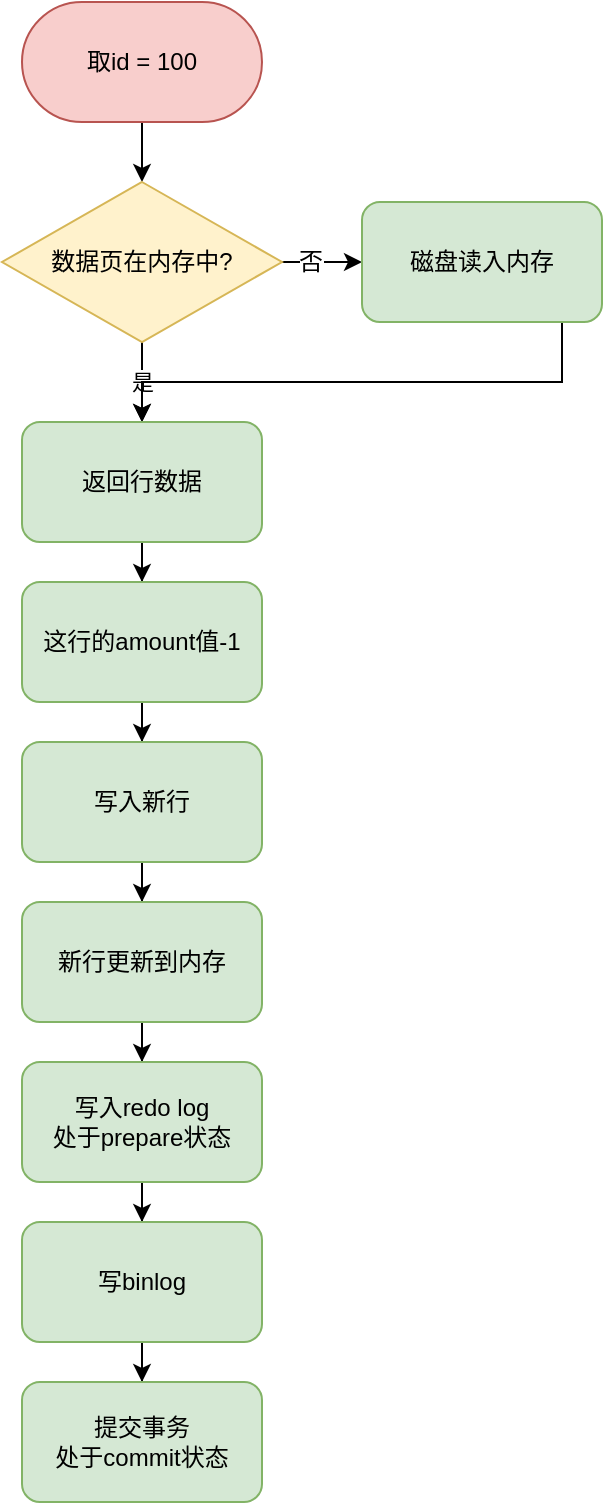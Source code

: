 <mxfile version="12.4.8" type="device"><diagram id="zceOJb0igz_Tq8JJAaGo" name="Page-1"><mxGraphModel dx="1426" dy="794" grid="1" gridSize="10" guides="1" tooltips="1" connect="1" arrows="1" fold="1" page="1" pageScale="1" pageWidth="827" pageHeight="1169" math="0" shadow="0"><root><mxCell id="0"/><mxCell id="1" parent="0"/><mxCell id="rJss_QSjJiRPuLh9a0M3-4" value="" style="edgeStyle=orthogonalEdgeStyle;rounded=0;orthogonalLoop=1;jettySize=auto;html=1;entryX=0.5;entryY=0;entryDx=0;entryDy=0;" parent="1" source="rJss_QSjJiRPuLh9a0M3-2" target="rJss_QSjJiRPuLh9a0M3-5" edge="1"><mxGeometry relative="1" as="geometry"><mxPoint x="260" y="230" as="targetPoint"/></mxGeometry></mxCell><mxCell id="rJss_QSjJiRPuLh9a0M3-2" value="取id = 100" style="rounded=1;whiteSpace=wrap;html=1;arcSize=50;fillColor=#f8cecc;strokeColor=#b85450;" parent="1" vertex="1"><mxGeometry x="200" y="90" width="120" height="60" as="geometry"/></mxCell><mxCell id="rJss_QSjJiRPuLh9a0M3-7" value="" style="edgeStyle=orthogonalEdgeStyle;rounded=0;orthogonalLoop=1;jettySize=auto;html=1;" parent="1" source="rJss_QSjJiRPuLh9a0M3-5" target="rJss_QSjJiRPuLh9a0M3-9" edge="1"><mxGeometry relative="1" as="geometry"><mxPoint x="410" y="240" as="targetPoint"/></mxGeometry></mxCell><mxCell id="rJss_QSjJiRPuLh9a0M3-8" value="否" style="text;html=1;align=center;verticalAlign=middle;resizable=0;points=[];labelBackgroundColor=#ffffff;" parent="rJss_QSjJiRPuLh9a0M3-7" vertex="1" connectable="0"><mxGeometry x="-0.325" relative="1" as="geometry"><mxPoint as="offset"/></mxGeometry></mxCell><mxCell id="rJss_QSjJiRPuLh9a0M3-11" value="是" style="edgeStyle=orthogonalEdgeStyle;rounded=0;orthogonalLoop=1;jettySize=auto;html=1;" parent="1" source="rJss_QSjJiRPuLh9a0M3-5" target="rJss_QSjJiRPuLh9a0M3-12" edge="1"><mxGeometry relative="1" as="geometry"><mxPoint x="260" y="360" as="targetPoint"/></mxGeometry></mxCell><mxCell id="rJss_QSjJiRPuLh9a0M3-5" value="数据页在内存中?" style="rhombus;whiteSpace=wrap;html=1;fillColor=#fff2cc;strokeColor=#d6b656;" parent="1" vertex="1"><mxGeometry x="190" y="180" width="140" height="80" as="geometry"/></mxCell><mxCell id="rJss_QSjJiRPuLh9a0M3-13" style="edgeStyle=orthogonalEdgeStyle;rounded=0;orthogonalLoop=1;jettySize=auto;html=1;entryX=0.5;entryY=0;entryDx=0;entryDy=0;" parent="1" source="rJss_QSjJiRPuLh9a0M3-9" target="rJss_QSjJiRPuLh9a0M3-12" edge="1"><mxGeometry relative="1" as="geometry"><Array as="points"><mxPoint x="470" y="280"/><mxPoint x="260" y="280"/></Array></mxGeometry></mxCell><mxCell id="rJss_QSjJiRPuLh9a0M3-9" value="磁盘读入内存" style="rounded=1;whiteSpace=wrap;html=1;fillColor=#d5e8d4;strokeColor=#82b366;" parent="1" vertex="1"><mxGeometry x="370" y="190" width="120" height="60" as="geometry"/></mxCell><mxCell id="rJss_QSjJiRPuLh9a0M3-15" value="" style="edgeStyle=orthogonalEdgeStyle;rounded=0;orthogonalLoop=1;jettySize=auto;html=1;" parent="1" source="rJss_QSjJiRPuLh9a0M3-12" target="rJss_QSjJiRPuLh9a0M3-14" edge="1"><mxGeometry relative="1" as="geometry"/></mxCell><mxCell id="rJss_QSjJiRPuLh9a0M3-12" value="返回行数据" style="rounded=1;whiteSpace=wrap;html=1;fillColor=#d5e8d4;strokeColor=#82b366;" parent="1" vertex="1"><mxGeometry x="200" y="300" width="120" height="60" as="geometry"/></mxCell><mxCell id="rJss_QSjJiRPuLh9a0M3-17" value="" style="edgeStyle=orthogonalEdgeStyle;rounded=0;orthogonalLoop=1;jettySize=auto;html=1;" parent="1" source="rJss_QSjJiRPuLh9a0M3-14" target="rJss_QSjJiRPuLh9a0M3-16" edge="1"><mxGeometry relative="1" as="geometry"/></mxCell><mxCell id="rJss_QSjJiRPuLh9a0M3-14" value="这行的amount值-1" style="rounded=1;whiteSpace=wrap;html=1;fillColor=#d5e8d4;strokeColor=#82b366;" parent="1" vertex="1"><mxGeometry x="200" y="380" width="120" height="60" as="geometry"/></mxCell><mxCell id="rJss_QSjJiRPuLh9a0M3-19" value="" style="edgeStyle=orthogonalEdgeStyle;rounded=0;orthogonalLoop=1;jettySize=auto;html=1;" parent="1" source="rJss_QSjJiRPuLh9a0M3-16" target="rJss_QSjJiRPuLh9a0M3-18" edge="1"><mxGeometry relative="1" as="geometry"/></mxCell><mxCell id="rJss_QSjJiRPuLh9a0M3-16" value="写入新行" style="rounded=1;whiteSpace=wrap;html=1;fillColor=#d5e8d4;strokeColor=#82b366;" parent="1" vertex="1"><mxGeometry x="200" y="460" width="120" height="60" as="geometry"/></mxCell><mxCell id="rJss_QSjJiRPuLh9a0M3-21" value="" style="edgeStyle=orthogonalEdgeStyle;rounded=0;orthogonalLoop=1;jettySize=auto;html=1;" parent="1" source="rJss_QSjJiRPuLh9a0M3-18" target="rJss_QSjJiRPuLh9a0M3-20" edge="1"><mxGeometry relative="1" as="geometry"/></mxCell><mxCell id="rJss_QSjJiRPuLh9a0M3-18" value="新行更新到内存" style="rounded=1;whiteSpace=wrap;html=1;fillColor=#d5e8d4;strokeColor=#82b366;" parent="1" vertex="1"><mxGeometry x="200" y="540" width="120" height="60" as="geometry"/></mxCell><mxCell id="rJss_QSjJiRPuLh9a0M3-23" value="" style="edgeStyle=orthogonalEdgeStyle;rounded=0;orthogonalLoop=1;jettySize=auto;html=1;" parent="1" source="rJss_QSjJiRPuLh9a0M3-20" target="rJss_QSjJiRPuLh9a0M3-22" edge="1"><mxGeometry relative="1" as="geometry"/></mxCell><mxCell id="rJss_QSjJiRPuLh9a0M3-20" value="写入redo log&lt;br&gt;处于prepare状态" style="rounded=1;whiteSpace=wrap;html=1;fillColor=#d5e8d4;strokeColor=#82b366;" parent="1" vertex="1"><mxGeometry x="200" y="620" width="120" height="60" as="geometry"/></mxCell><mxCell id="rJss_QSjJiRPuLh9a0M3-25" value="" style="edgeStyle=orthogonalEdgeStyle;rounded=0;orthogonalLoop=1;jettySize=auto;html=1;" parent="1" source="rJss_QSjJiRPuLh9a0M3-22" target="rJss_QSjJiRPuLh9a0M3-24" edge="1"><mxGeometry relative="1" as="geometry"/></mxCell><mxCell id="rJss_QSjJiRPuLh9a0M3-22" value="写binlog" style="rounded=1;whiteSpace=wrap;html=1;fillColor=#d5e8d4;strokeColor=#82b366;" parent="1" vertex="1"><mxGeometry x="200" y="700" width="120" height="60" as="geometry"/></mxCell><mxCell id="rJss_QSjJiRPuLh9a0M3-24" value="提交事务&lt;br&gt;处于commit状态" style="rounded=1;whiteSpace=wrap;html=1;fillColor=#d5e8d4;strokeColor=#82b366;" parent="1" vertex="1"><mxGeometry x="200" y="780" width="120" height="60" as="geometry"/></mxCell></root></mxGraphModel></diagram></mxfile>